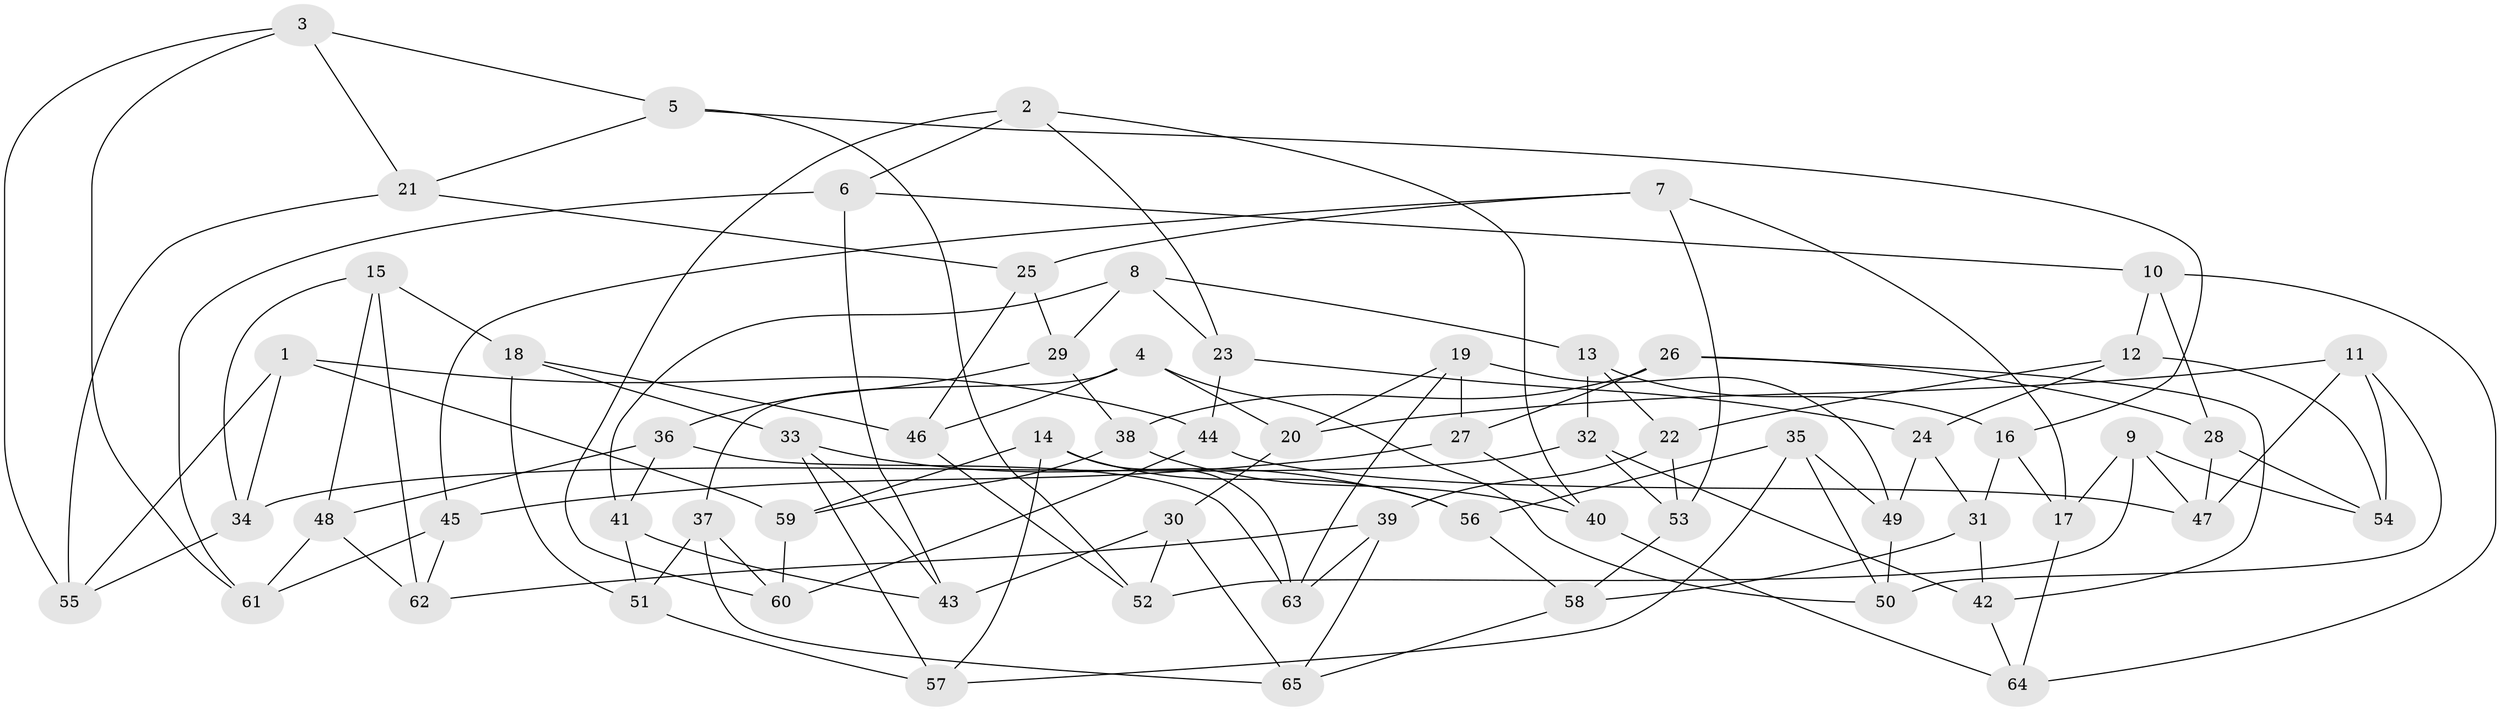// coarse degree distribution, {3: 0.06060606060606061, 4: 0.24242424242424243, 5: 0.2727272727272727, 6: 0.30303030303030304, 7: 0.030303030303030304, 8: 0.030303030303030304, 2: 0.06060606060606061}
// Generated by graph-tools (version 1.1) at 2025/38/03/04/25 23:38:12]
// undirected, 65 vertices, 130 edges
graph export_dot {
  node [color=gray90,style=filled];
  1;
  2;
  3;
  4;
  5;
  6;
  7;
  8;
  9;
  10;
  11;
  12;
  13;
  14;
  15;
  16;
  17;
  18;
  19;
  20;
  21;
  22;
  23;
  24;
  25;
  26;
  27;
  28;
  29;
  30;
  31;
  32;
  33;
  34;
  35;
  36;
  37;
  38;
  39;
  40;
  41;
  42;
  43;
  44;
  45;
  46;
  47;
  48;
  49;
  50;
  51;
  52;
  53;
  54;
  55;
  56;
  57;
  58;
  59;
  60;
  61;
  62;
  63;
  64;
  65;
  1 -- 34;
  1 -- 55;
  1 -- 59;
  1 -- 44;
  2 -- 40;
  2 -- 23;
  2 -- 6;
  2 -- 60;
  3 -- 55;
  3 -- 61;
  3 -- 5;
  3 -- 21;
  4 -- 37;
  4 -- 46;
  4 -- 50;
  4 -- 20;
  5 -- 52;
  5 -- 16;
  5 -- 21;
  6 -- 61;
  6 -- 10;
  6 -- 43;
  7 -- 45;
  7 -- 53;
  7 -- 17;
  7 -- 25;
  8 -- 29;
  8 -- 23;
  8 -- 13;
  8 -- 41;
  9 -- 54;
  9 -- 52;
  9 -- 47;
  9 -- 17;
  10 -- 28;
  10 -- 12;
  10 -- 64;
  11 -- 54;
  11 -- 47;
  11 -- 20;
  11 -- 50;
  12 -- 54;
  12 -- 22;
  12 -- 24;
  13 -- 22;
  13 -- 16;
  13 -- 32;
  14 -- 57;
  14 -- 56;
  14 -- 59;
  14 -- 63;
  15 -- 18;
  15 -- 48;
  15 -- 62;
  15 -- 34;
  16 -- 17;
  16 -- 31;
  17 -- 64;
  18 -- 46;
  18 -- 33;
  18 -- 51;
  19 -- 63;
  19 -- 20;
  19 -- 49;
  19 -- 27;
  20 -- 30;
  21 -- 55;
  21 -- 25;
  22 -- 53;
  22 -- 39;
  23 -- 44;
  23 -- 24;
  24 -- 31;
  24 -- 49;
  25 -- 29;
  25 -- 46;
  26 -- 28;
  26 -- 42;
  26 -- 38;
  26 -- 27;
  27 -- 40;
  27 -- 45;
  28 -- 54;
  28 -- 47;
  29 -- 38;
  29 -- 36;
  30 -- 52;
  30 -- 65;
  30 -- 43;
  31 -- 42;
  31 -- 58;
  32 -- 53;
  32 -- 42;
  32 -- 34;
  33 -- 57;
  33 -- 43;
  33 -- 56;
  34 -- 55;
  35 -- 56;
  35 -- 57;
  35 -- 49;
  35 -- 50;
  36 -- 41;
  36 -- 48;
  36 -- 63;
  37 -- 60;
  37 -- 65;
  37 -- 51;
  38 -- 59;
  38 -- 40;
  39 -- 65;
  39 -- 63;
  39 -- 62;
  40 -- 64;
  41 -- 51;
  41 -- 43;
  42 -- 64;
  44 -- 60;
  44 -- 47;
  45 -- 62;
  45 -- 61;
  46 -- 52;
  48 -- 61;
  48 -- 62;
  49 -- 50;
  51 -- 57;
  53 -- 58;
  56 -- 58;
  58 -- 65;
  59 -- 60;
}
